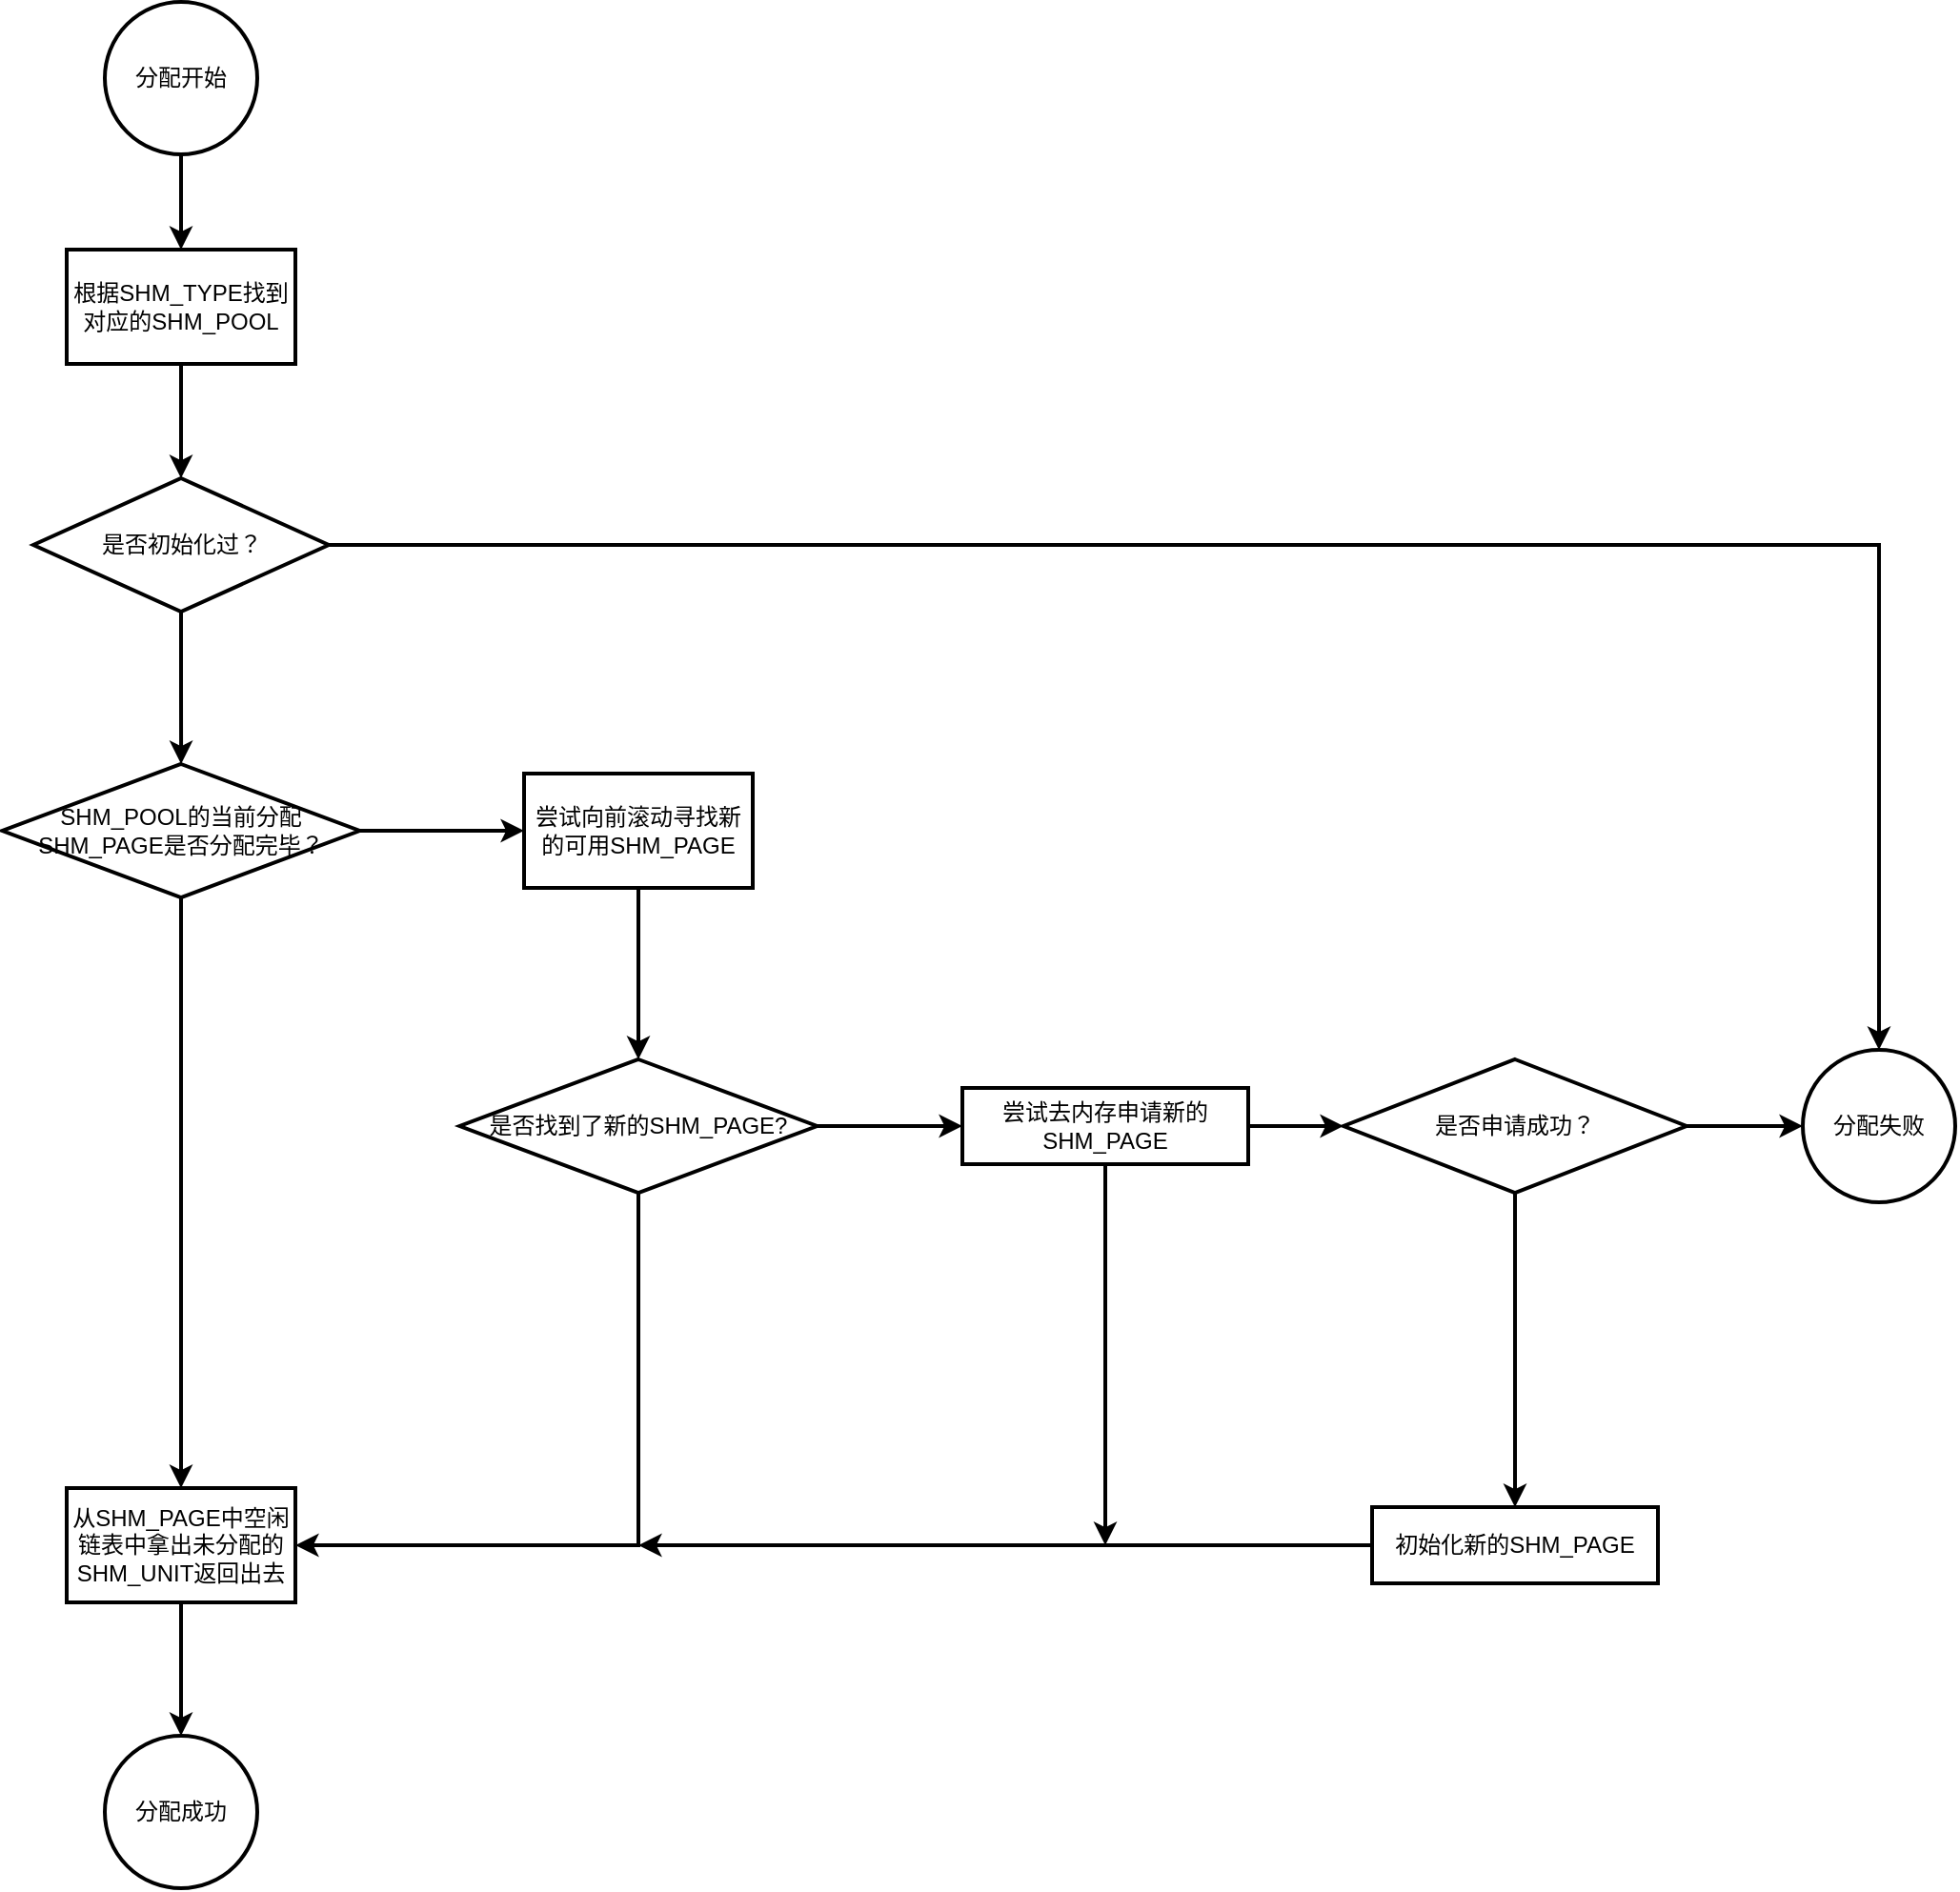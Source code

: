 <mxfile version="13.6.0" type="github"><diagram id="hVP1Le8sTzmIoUoRDAnq" name="Page-1"><mxGraphModel dx="1381" dy="771" grid="1" gridSize="10" guides="1" tooltips="1" connect="1" arrows="1" fold="1" page="1" pageScale="1" pageWidth="827" pageHeight="1169" math="0" shadow="0"><root><mxCell id="0"/><mxCell id="1" parent="0"/><mxCell id="XEBLtiGvCpJ2jnbF5ncU-4" style="edgeStyle=orthogonalEdgeStyle;rounded=0;orthogonalLoop=1;jettySize=auto;html=1;exitX=0.5;exitY=1;exitDx=0;exitDy=0;entryX=0.5;entryY=0;entryDx=0;entryDy=0;strokeWidth=2;" parent="1" source="XEBLtiGvCpJ2jnbF5ncU-1" target="XEBLtiGvCpJ2jnbF5ncU-2" edge="1"><mxGeometry relative="1" as="geometry"/></mxCell><mxCell id="XEBLtiGvCpJ2jnbF5ncU-1" value="分配开始" style="ellipse;whiteSpace=wrap;html=1;aspect=fixed;strokeWidth=2;" parent="1" vertex="1"><mxGeometry x="350" y="30" width="80" height="80" as="geometry"/></mxCell><mxCell id="XEBLtiGvCpJ2jnbF5ncU-8" style="edgeStyle=orthogonalEdgeStyle;rounded=0;orthogonalLoop=1;jettySize=auto;html=1;exitX=0.5;exitY=1;exitDx=0;exitDy=0;entryX=0.5;entryY=0;entryDx=0;entryDy=0;strokeWidth=2;" parent="1" source="XEBLtiGvCpJ2jnbF5ncU-2" target="XEBLtiGvCpJ2jnbF5ncU-6" edge="1"><mxGeometry relative="1" as="geometry"/></mxCell><mxCell id="XEBLtiGvCpJ2jnbF5ncU-2" value="根据SHM_TYPE找到对应的SHM_POOL" style="rounded=0;whiteSpace=wrap;html=1;strokeWidth=2;" parent="1" vertex="1"><mxGeometry x="330" y="160" width="120" height="60" as="geometry"/></mxCell><mxCell id="XEBLtiGvCpJ2jnbF5ncU-11" style="edgeStyle=orthogonalEdgeStyle;rounded=0;orthogonalLoop=1;jettySize=auto;html=1;exitX=1;exitY=0.5;exitDx=0;exitDy=0;strokeWidth=2;" parent="1" source="XEBLtiGvCpJ2jnbF5ncU-6" target="XEBLtiGvCpJ2jnbF5ncU-18" edge="1"><mxGeometry relative="1" as="geometry"><mxPoint x="770" y="360" as="targetPoint"/><Array as="points"><mxPoint x="1281" y="315"/></Array></mxGeometry></mxCell><mxCell id="wJZb20HWOkz9L2VV14JO-2" style="edgeStyle=orthogonalEdgeStyle;rounded=0;orthogonalLoop=1;jettySize=auto;html=1;exitX=0.5;exitY=1;exitDx=0;exitDy=0;strokeWidth=2;" parent="1" source="XEBLtiGvCpJ2jnbF5ncU-6" target="wJZb20HWOkz9L2VV14JO-1" edge="1"><mxGeometry relative="1" as="geometry"/></mxCell><mxCell id="XEBLtiGvCpJ2jnbF5ncU-6" value="是否初始化过？" style="rhombus;whiteSpace=wrap;html=1;strokeWidth=2;" parent="1" vertex="1"><mxGeometry x="312.5" y="280" width="155" height="70" as="geometry"/></mxCell><mxCell id="XEBLtiGvCpJ2jnbF5ncU-14" value="分配成功" style="ellipse;whiteSpace=wrap;html=1;aspect=fixed;strokeWidth=2;align=center;" parent="1" vertex="1"><mxGeometry x="350" y="940" width="80" height="80" as="geometry"/></mxCell><mxCell id="XEBLtiGvCpJ2jnbF5ncU-18" value="分配失败" style="ellipse;whiteSpace=wrap;html=1;aspect=fixed;strokeWidth=2;align=center;" parent="1" vertex="1"><mxGeometry x="1241" y="580" width="80" height="80" as="geometry"/></mxCell><mxCell id="wJZb20HWOkz9L2VV14JO-12" style="edgeStyle=orthogonalEdgeStyle;rounded=0;orthogonalLoop=1;jettySize=auto;html=1;exitX=1;exitY=0.5;exitDx=0;exitDy=0;entryX=0;entryY=0.5;entryDx=0;entryDy=0;strokeWidth=2;" parent="1" source="XEBLtiGvCpJ2jnbF5ncU-22" target="wJZb20HWOkz9L2VV14JO-10" edge="1"><mxGeometry relative="1" as="geometry"/></mxCell><mxCell id="wJZb20HWOkz9L2VV14JO-19" style="edgeStyle=orthogonalEdgeStyle;rounded=0;orthogonalLoop=1;jettySize=auto;html=1;exitX=0.5;exitY=1;exitDx=0;exitDy=0;strokeWidth=2;" parent="1" source="XEBLtiGvCpJ2jnbF5ncU-22" edge="1"><mxGeometry relative="1" as="geometry"><mxPoint x="875" y="840" as="targetPoint"/></mxGeometry></mxCell><mxCell id="XEBLtiGvCpJ2jnbF5ncU-22" value="尝试去内存申请新的SHM_PAGE" style="rounded=0;whiteSpace=wrap;html=1;strokeWidth=2;align=center;" parent="1" vertex="1"><mxGeometry x="800" y="600" width="150" height="40" as="geometry"/></mxCell><mxCell id="wJZb20HWOkz9L2VV14JO-7" style="edgeStyle=orthogonalEdgeStyle;rounded=0;orthogonalLoop=1;jettySize=auto;html=1;exitX=1;exitY=0.5;exitDx=0;exitDy=0;entryX=0;entryY=0.5;entryDx=0;entryDy=0;strokeWidth=2;" parent="1" source="wJZb20HWOkz9L2VV14JO-1" target="wJZb20HWOkz9L2VV14JO-3" edge="1"><mxGeometry relative="1" as="geometry"/></mxCell><mxCell id="wJZb20HWOkz9L2VV14JO-14" style="edgeStyle=orthogonalEdgeStyle;rounded=0;orthogonalLoop=1;jettySize=auto;html=1;exitX=0.5;exitY=1;exitDx=0;exitDy=0;entryX=0.5;entryY=0;entryDx=0;entryDy=0;strokeWidth=2;" parent="1" source="wJZb20HWOkz9L2VV14JO-1" target="wJZb20HWOkz9L2VV14JO-13" edge="1"><mxGeometry relative="1" as="geometry"/></mxCell><mxCell id="wJZb20HWOkz9L2VV14JO-1" value="SHM_POOL的当前分配SHM_PAGE是否分配完毕？" style="rhombus;whiteSpace=wrap;html=1;strokeWidth=2;" parent="1" vertex="1"><mxGeometry x="296.25" y="430" width="187.5" height="70" as="geometry"/></mxCell><mxCell id="wJZb20HWOkz9L2VV14JO-8" style="edgeStyle=orthogonalEdgeStyle;rounded=0;orthogonalLoop=1;jettySize=auto;html=1;exitX=0.5;exitY=1;exitDx=0;exitDy=0;entryX=0.5;entryY=0;entryDx=0;entryDy=0;strokeWidth=2;" parent="1" source="wJZb20HWOkz9L2VV14JO-3" target="wJZb20HWOkz9L2VV14JO-6" edge="1"><mxGeometry relative="1" as="geometry"/></mxCell><mxCell id="wJZb20HWOkz9L2VV14JO-3" value="尝试向前滚动寻找新的可用SHM_PAGE" style="rounded=0;whiteSpace=wrap;html=1;strokeWidth=2;" parent="1" vertex="1"><mxGeometry x="570" y="435" width="120" height="60" as="geometry"/></mxCell><mxCell id="wJZb20HWOkz9L2VV14JO-9" style="edgeStyle=orthogonalEdgeStyle;rounded=0;orthogonalLoop=1;jettySize=auto;html=1;exitX=1;exitY=0.5;exitDx=0;exitDy=0;strokeWidth=2;" parent="1" source="wJZb20HWOkz9L2VV14JO-6" target="XEBLtiGvCpJ2jnbF5ncU-22" edge="1"><mxGeometry relative="1" as="geometry"/></mxCell><mxCell id="wJZb20HWOkz9L2VV14JO-15" style="edgeStyle=orthogonalEdgeStyle;rounded=0;orthogonalLoop=1;jettySize=auto;html=1;exitX=0.5;exitY=1;exitDx=0;exitDy=0;entryX=1;entryY=0.5;entryDx=0;entryDy=0;strokeWidth=2;" parent="1" source="wJZb20HWOkz9L2VV14JO-6" target="wJZb20HWOkz9L2VV14JO-13" edge="1"><mxGeometry relative="1" as="geometry"><Array as="points"><mxPoint x="630" y="840"/></Array></mxGeometry></mxCell><mxCell id="wJZb20HWOkz9L2VV14JO-6" value="是否找到了新的SHM_PAGE?" style="rhombus;whiteSpace=wrap;html=1;strokeWidth=2;" parent="1" vertex="1"><mxGeometry x="536.25" y="585" width="187.5" height="70" as="geometry"/></mxCell><mxCell id="wJZb20HWOkz9L2VV14JO-11" style="edgeStyle=orthogonalEdgeStyle;rounded=0;orthogonalLoop=1;jettySize=auto;html=1;entryX=0;entryY=0.5;entryDx=0;entryDy=0;strokeWidth=2;" parent="1" source="wJZb20HWOkz9L2VV14JO-10" target="XEBLtiGvCpJ2jnbF5ncU-18" edge="1"><mxGeometry relative="1" as="geometry"/></mxCell><mxCell id="wJZb20HWOkz9L2VV14JO-17" style="edgeStyle=orthogonalEdgeStyle;rounded=0;orthogonalLoop=1;jettySize=auto;html=1;exitX=0.5;exitY=1;exitDx=0;exitDy=0;entryX=0.5;entryY=0;entryDx=0;entryDy=0;strokeWidth=2;" parent="1" source="wJZb20HWOkz9L2VV14JO-10" target="wJZb20HWOkz9L2VV14JO-16" edge="1"><mxGeometry relative="1" as="geometry"/></mxCell><mxCell id="wJZb20HWOkz9L2VV14JO-10" value="是否申请成功？" style="rhombus;whiteSpace=wrap;html=1;strokeWidth=2;" parent="1" vertex="1"><mxGeometry x="1000" y="585" width="180" height="70" as="geometry"/></mxCell><mxCell id="wJZb20HWOkz9L2VV14JO-20" style="edgeStyle=orthogonalEdgeStyle;rounded=0;orthogonalLoop=1;jettySize=auto;html=1;exitX=0.5;exitY=1;exitDx=0;exitDy=0;entryX=0.5;entryY=0;entryDx=0;entryDy=0;strokeWidth=2;" parent="1" source="wJZb20HWOkz9L2VV14JO-13" target="XEBLtiGvCpJ2jnbF5ncU-14" edge="1"><mxGeometry relative="1" as="geometry"/></mxCell><mxCell id="wJZb20HWOkz9L2VV14JO-13" value="从SHM_PAGE中空闲链表中拿出未分配的SHM_UNIT返回出去" style="rounded=0;whiteSpace=wrap;html=1;strokeWidth=2;" parent="1" vertex="1"><mxGeometry x="330" y="810" width="120" height="60" as="geometry"/></mxCell><mxCell id="wJZb20HWOkz9L2VV14JO-18" style="edgeStyle=orthogonalEdgeStyle;rounded=0;orthogonalLoop=1;jettySize=auto;html=1;exitX=0;exitY=0.5;exitDx=0;exitDy=0;strokeWidth=2;" parent="1" source="wJZb20HWOkz9L2VV14JO-16" edge="1"><mxGeometry relative="1" as="geometry"><mxPoint x="630" y="840" as="targetPoint"/></mxGeometry></mxCell><mxCell id="wJZb20HWOkz9L2VV14JO-16" value="初始化新的SHM_PAGE" style="rounded=0;whiteSpace=wrap;html=1;strokeWidth=2;align=center;" parent="1" vertex="1"><mxGeometry x="1015" y="820" width="150" height="40" as="geometry"/></mxCell></root></mxGraphModel></diagram></mxfile>